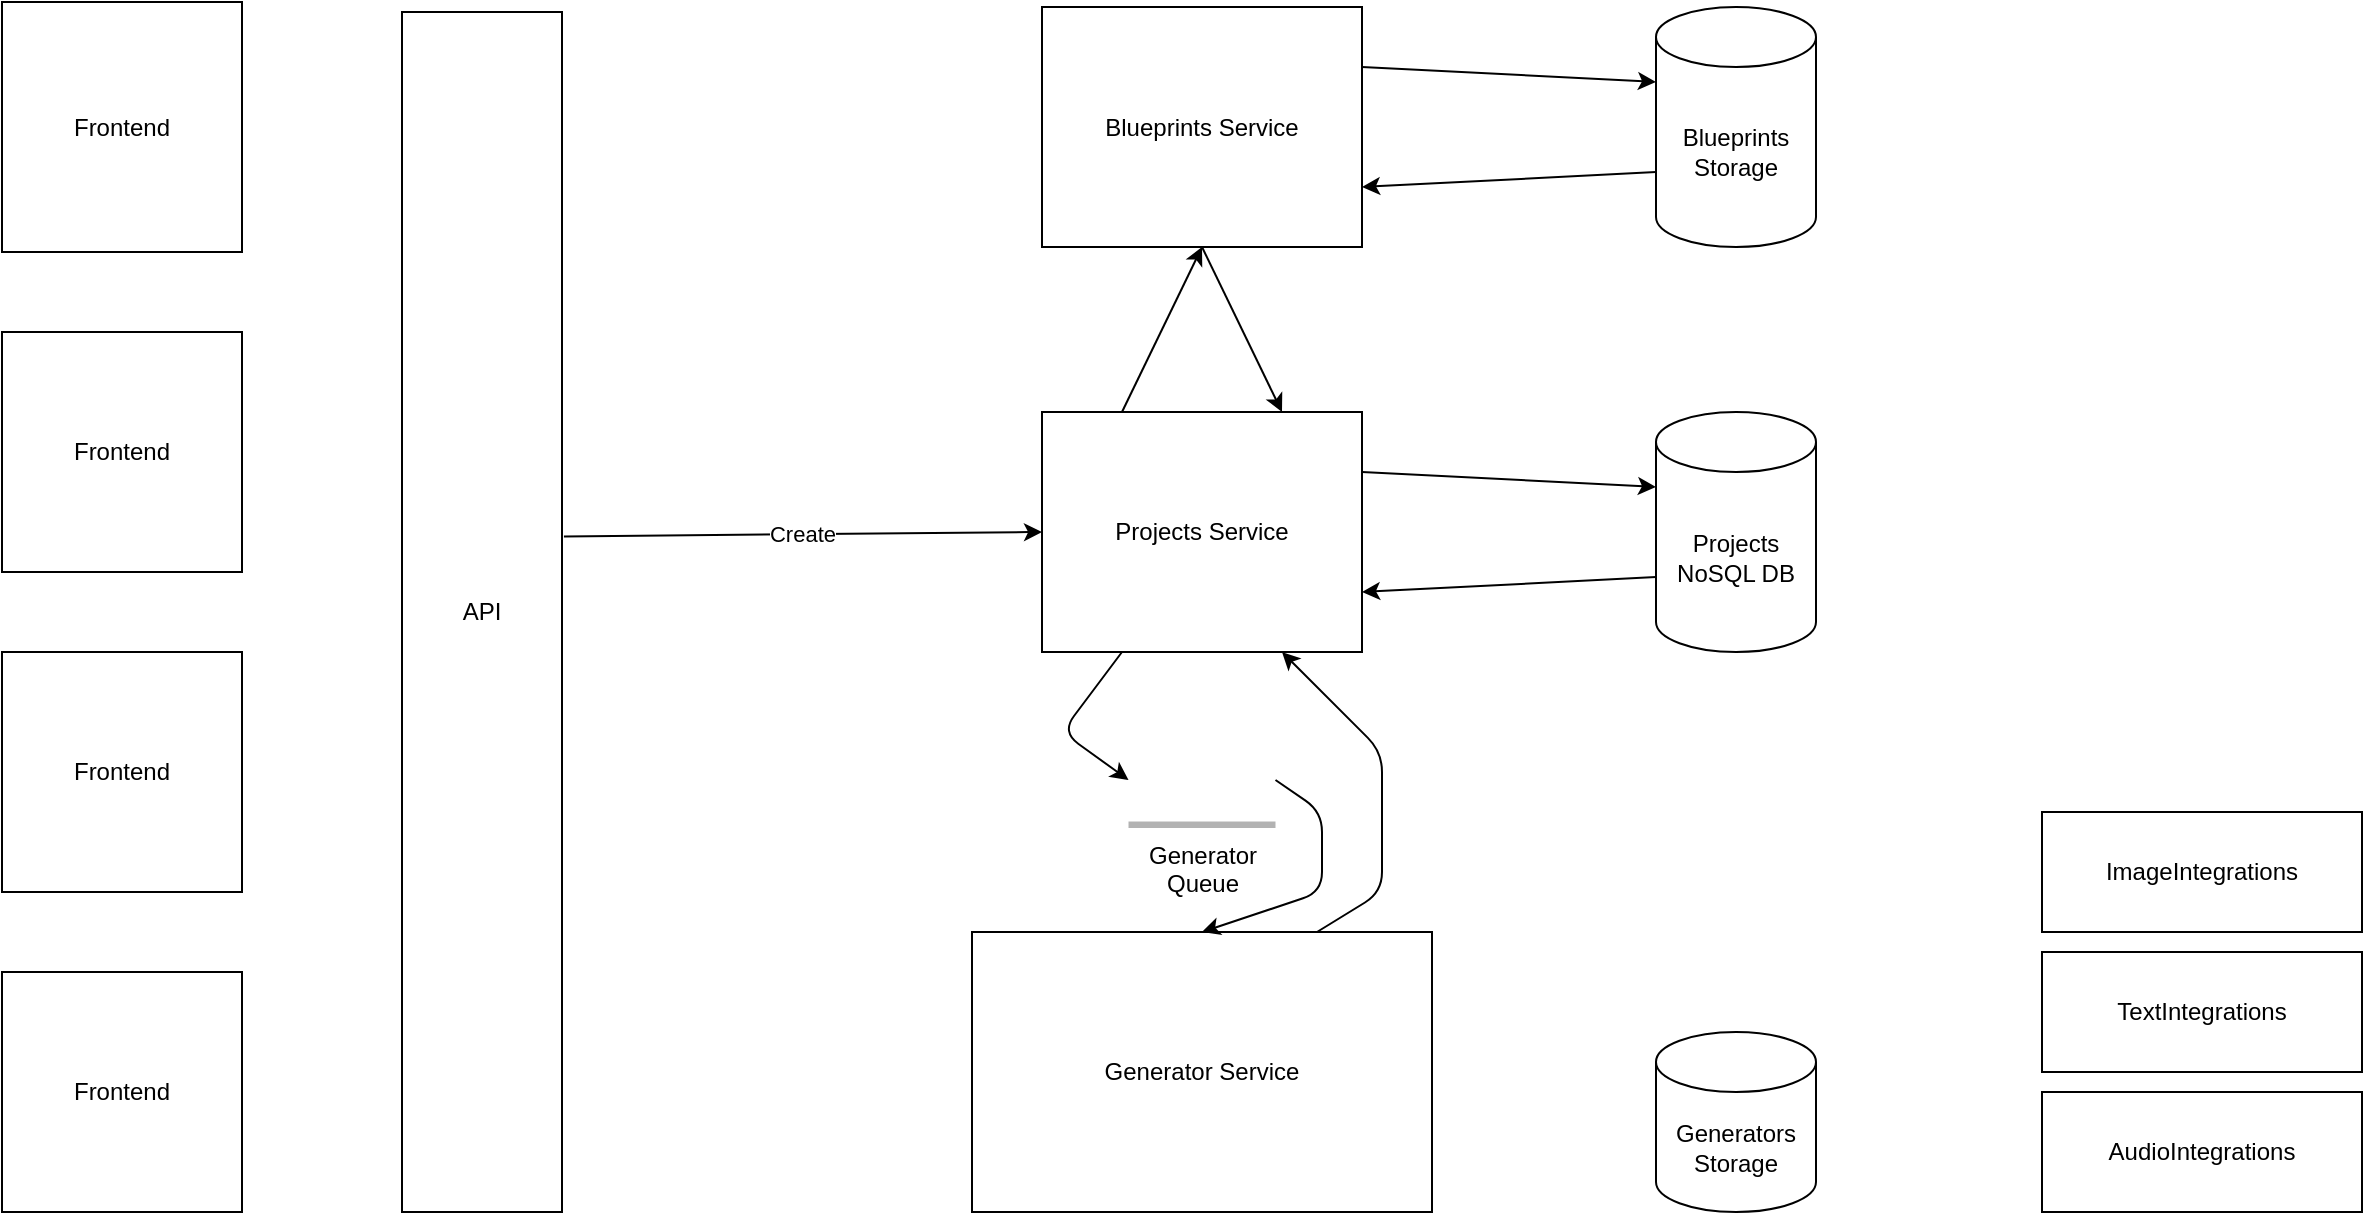 <mxfile>
    <diagram id="AQmfKT-QUWQsAd6ahWsS" name="Page-1">
        <mxGraphModel dx="1788" dy="2444" grid="1" gridSize="10" guides="1" tooltips="1" connect="1" arrows="1" fold="1" page="1" pageScale="1" pageWidth="827" pageHeight="1169" math="0" shadow="0">
            <root>
                <mxCell id="0"/>
                <mxCell id="1" parent="0"/>
                <mxCell id="2" value="Frontend" style="rounded=0;whiteSpace=wrap;html=1;" parent="1" vertex="1">
                    <mxGeometry x="40" y="435" width="120" height="125" as="geometry"/>
                </mxCell>
                <mxCell id="20" value="Create&lt;br&gt;" style="edgeStyle=none;html=1;exitX=1.012;exitY=0.437;exitDx=0;exitDy=0;entryX=0;entryY=0.5;entryDx=0;entryDy=0;exitPerimeter=0;" edge="1" parent="1" source="3" target="14">
                    <mxGeometry relative="1" as="geometry"/>
                </mxCell>
                <mxCell id="3" value="API" style="rounded=0;whiteSpace=wrap;html=1;" parent="1" vertex="1">
                    <mxGeometry x="240" y="440" width="80" height="600" as="geometry"/>
                </mxCell>
                <mxCell id="4" value="Frontend" style="rounded=0;whiteSpace=wrap;html=1;" parent="1" vertex="1">
                    <mxGeometry x="40" y="600" width="120" height="120" as="geometry"/>
                </mxCell>
                <mxCell id="27" style="edgeStyle=none;html=1;exitX=0.75;exitY=0;exitDx=0;exitDy=0;entryX=0.75;entryY=1;entryDx=0;entryDy=0;" edge="1" parent="1" source="6" target="14">
                    <mxGeometry relative="1" as="geometry">
                        <Array as="points">
                            <mxPoint x="730" y="880"/>
                            <mxPoint x="730" y="810"/>
                        </Array>
                    </mxGeometry>
                </mxCell>
                <mxCell id="6" value="Generator Service&lt;br&gt;" style="rounded=0;whiteSpace=wrap;html=1;" parent="1" vertex="1">
                    <mxGeometry x="525" y="900" width="230" height="140" as="geometry"/>
                </mxCell>
                <mxCell id="22" style="edgeStyle=none;html=1;exitX=0.5;exitY=1;exitDx=0;exitDy=0;entryX=0.75;entryY=0;entryDx=0;entryDy=0;" edge="1" parent="1" source="7" target="14">
                    <mxGeometry relative="1" as="geometry"/>
                </mxCell>
                <mxCell id="31" style="edgeStyle=none;html=1;exitX=1;exitY=0.25;exitDx=0;exitDy=0;entryX=0;entryY=0;entryDx=0;entryDy=37.5;entryPerimeter=0;" edge="1" parent="1" source="7" target="9">
                    <mxGeometry relative="1" as="geometry"/>
                </mxCell>
                <mxCell id="7" value="Blueprints Service" style="rounded=0;whiteSpace=wrap;html=1;" parent="1" vertex="1">
                    <mxGeometry x="560" y="437.5" width="160" height="120" as="geometry"/>
                </mxCell>
                <mxCell id="8" value="ImageIntegrations" style="rounded=0;whiteSpace=wrap;html=1;" parent="1" vertex="1">
                    <mxGeometry x="1060" y="840" width="160" height="60" as="geometry"/>
                </mxCell>
                <mxCell id="32" style="edgeStyle=none;html=1;exitX=0;exitY=0;exitDx=0;exitDy=82.5;exitPerimeter=0;entryX=1;entryY=0.75;entryDx=0;entryDy=0;" edge="1" parent="1" source="9" target="7">
                    <mxGeometry relative="1" as="geometry"/>
                </mxCell>
                <mxCell id="9" value="Blueprints&lt;br&gt;Storage" style="shape=cylinder3;whiteSpace=wrap;html=1;boundedLbl=1;backgroundOutline=1;size=15;" parent="1" vertex="1">
                    <mxGeometry x="867" y="437.5" width="80" height="120" as="geometry"/>
                </mxCell>
                <mxCell id="10" value="TextIntegrations" style="rounded=0;whiteSpace=wrap;html=1;" parent="1" vertex="1">
                    <mxGeometry x="1060" y="910" width="160" height="60" as="geometry"/>
                </mxCell>
                <mxCell id="11" value="AudioIntegrations" style="rounded=0;whiteSpace=wrap;html=1;" parent="1" vertex="1">
                    <mxGeometry x="1060" y="980" width="160" height="60" as="geometry"/>
                </mxCell>
                <mxCell id="13" value="Generators&lt;br&gt;Storage" style="shape=cylinder3;whiteSpace=wrap;html=1;boundedLbl=1;backgroundOutline=1;size=15;" parent="1" vertex="1">
                    <mxGeometry x="867" y="950" width="80" height="90" as="geometry"/>
                </mxCell>
                <mxCell id="21" style="edgeStyle=none;html=1;exitX=0.25;exitY=0;exitDx=0;exitDy=0;entryX=0.5;entryY=1;entryDx=0;entryDy=0;" edge="1" parent="1" source="14" target="7">
                    <mxGeometry relative="1" as="geometry">
                        <mxPoint x="670" y="620" as="targetPoint"/>
                    </mxGeometry>
                </mxCell>
                <mxCell id="25" style="edgeStyle=none;html=1;exitX=0.25;exitY=1;exitDx=0;exitDy=0;entryX=0;entryY=0.5;entryDx=0;entryDy=0;entryPerimeter=0;" edge="1" parent="1" source="14" target="24">
                    <mxGeometry relative="1" as="geometry">
                        <Array as="points">
                            <mxPoint x="570" y="800"/>
                        </Array>
                    </mxGeometry>
                </mxCell>
                <mxCell id="29" style="edgeStyle=none;html=1;exitX=1;exitY=0.25;exitDx=0;exitDy=0;entryX=0;entryY=0;entryDx=0;entryDy=37.5;entryPerimeter=0;" edge="1" parent="1" source="14" target="15">
                    <mxGeometry relative="1" as="geometry"/>
                </mxCell>
                <mxCell id="14" value="Projects Service" style="rounded=0;whiteSpace=wrap;html=1;" parent="1" vertex="1">
                    <mxGeometry x="560" y="640" width="160" height="120" as="geometry"/>
                </mxCell>
                <mxCell id="30" style="edgeStyle=none;html=1;exitX=0;exitY=0;exitDx=0;exitDy=82.5;exitPerimeter=0;entryX=1;entryY=0.75;entryDx=0;entryDy=0;" edge="1" parent="1" source="15" target="14">
                    <mxGeometry relative="1" as="geometry"/>
                </mxCell>
                <mxCell id="15" value="Projects NoSQL DB" style="shape=cylinder3;whiteSpace=wrap;html=1;boundedLbl=1;backgroundOutline=1;size=15;" parent="1" vertex="1">
                    <mxGeometry x="867" y="640" width="80" height="120" as="geometry"/>
                </mxCell>
                <mxCell id="17" value="Frontend" style="rounded=0;whiteSpace=wrap;html=1;" parent="1" vertex="1">
                    <mxGeometry x="40" y="760" width="120" height="120" as="geometry"/>
                </mxCell>
                <mxCell id="18" value="Frontend" style="rounded=0;whiteSpace=wrap;html=1;" parent="1" vertex="1">
                    <mxGeometry x="40" y="920" width="120" height="120" as="geometry"/>
                </mxCell>
                <mxCell id="26" style="edgeStyle=none;html=1;exitX=1;exitY=0.5;exitDx=0;exitDy=0;exitPerimeter=0;entryX=0.5;entryY=0;entryDx=0;entryDy=0;" edge="1" parent="1" source="24" target="6">
                    <mxGeometry relative="1" as="geometry">
                        <Array as="points">
                            <mxPoint x="700" y="840"/>
                            <mxPoint x="700" y="880"/>
                        </Array>
                    </mxGeometry>
                </mxCell>
                <mxCell id="24" value="Generator &lt;br&gt;Queue" style="outlineConnect=0;dashed=0;verticalLabelPosition=bottom;verticalAlign=top;align=center;html=1;shape=mxgraph.aws3.queue;fillColor=#D9A74100;gradientColor=none;" vertex="1" parent="1">
                    <mxGeometry x="603.25" y="800" width="73.5" height="48" as="geometry"/>
                </mxCell>
            </root>
        </mxGraphModel>
    </diagram>
</mxfile>